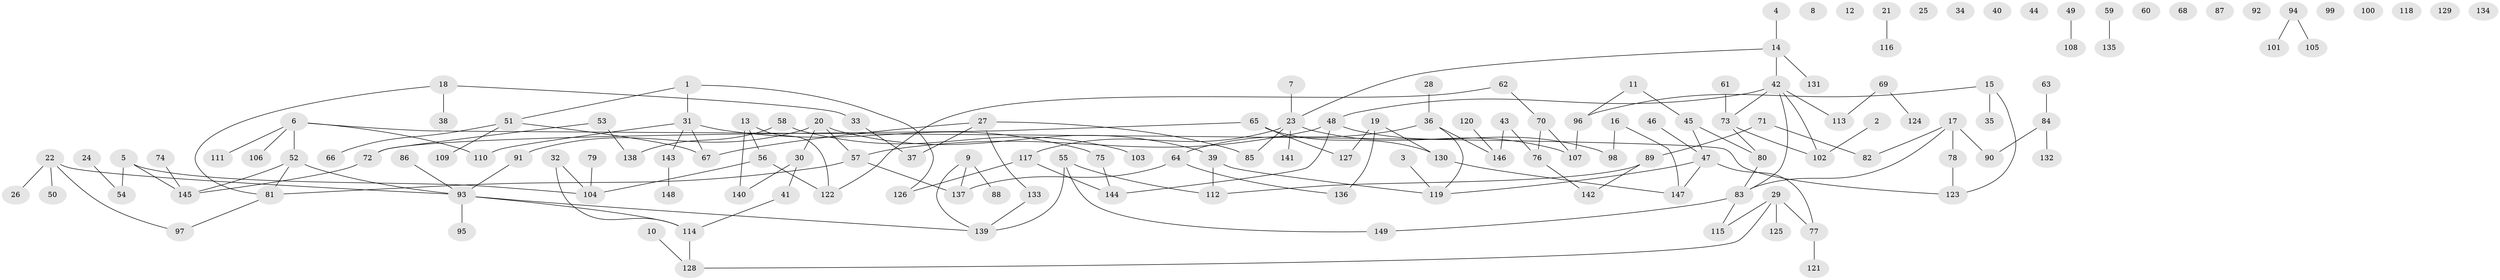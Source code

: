 // Generated by graph-tools (version 1.1) at 2025/49/03/09/25 03:49:12]
// undirected, 149 vertices, 162 edges
graph export_dot {
graph [start="1"]
  node [color=gray90,style=filled];
  1;
  2;
  3;
  4;
  5;
  6;
  7;
  8;
  9;
  10;
  11;
  12;
  13;
  14;
  15;
  16;
  17;
  18;
  19;
  20;
  21;
  22;
  23;
  24;
  25;
  26;
  27;
  28;
  29;
  30;
  31;
  32;
  33;
  34;
  35;
  36;
  37;
  38;
  39;
  40;
  41;
  42;
  43;
  44;
  45;
  46;
  47;
  48;
  49;
  50;
  51;
  52;
  53;
  54;
  55;
  56;
  57;
  58;
  59;
  60;
  61;
  62;
  63;
  64;
  65;
  66;
  67;
  68;
  69;
  70;
  71;
  72;
  73;
  74;
  75;
  76;
  77;
  78;
  79;
  80;
  81;
  82;
  83;
  84;
  85;
  86;
  87;
  88;
  89;
  90;
  91;
  92;
  93;
  94;
  95;
  96;
  97;
  98;
  99;
  100;
  101;
  102;
  103;
  104;
  105;
  106;
  107;
  108;
  109;
  110;
  111;
  112;
  113;
  114;
  115;
  116;
  117;
  118;
  119;
  120;
  121;
  122;
  123;
  124;
  125;
  126;
  127;
  128;
  129;
  130;
  131;
  132;
  133;
  134;
  135;
  136;
  137;
  138;
  139;
  140;
  141;
  142;
  143;
  144;
  145;
  146;
  147;
  148;
  149;
  1 -- 31;
  1 -- 51;
  1 -- 126;
  2 -- 102;
  3 -- 119;
  4 -- 14;
  5 -- 54;
  5 -- 104;
  5 -- 145;
  6 -- 52;
  6 -- 106;
  6 -- 110;
  6 -- 111;
  6 -- 123;
  7 -- 23;
  9 -- 88;
  9 -- 137;
  9 -- 139;
  10 -- 128;
  11 -- 45;
  11 -- 96;
  13 -- 56;
  13 -- 122;
  13 -- 140;
  14 -- 23;
  14 -- 42;
  14 -- 131;
  15 -- 35;
  15 -- 96;
  15 -- 123;
  16 -- 98;
  16 -- 147;
  17 -- 78;
  17 -- 82;
  17 -- 83;
  17 -- 90;
  18 -- 33;
  18 -- 38;
  18 -- 81;
  19 -- 127;
  19 -- 130;
  19 -- 136;
  20 -- 30;
  20 -- 39;
  20 -- 57;
  20 -- 91;
  21 -- 116;
  22 -- 26;
  22 -- 50;
  22 -- 93;
  22 -- 97;
  23 -- 85;
  23 -- 107;
  23 -- 117;
  23 -- 141;
  24 -- 54;
  27 -- 37;
  27 -- 67;
  27 -- 85;
  27 -- 133;
  28 -- 36;
  29 -- 77;
  29 -- 115;
  29 -- 125;
  29 -- 128;
  30 -- 41;
  30 -- 140;
  31 -- 67;
  31 -- 75;
  31 -- 110;
  31 -- 143;
  32 -- 104;
  32 -- 114;
  33 -- 37;
  36 -- 64;
  36 -- 119;
  36 -- 146;
  39 -- 112;
  39 -- 119;
  41 -- 114;
  42 -- 48;
  42 -- 73;
  42 -- 83;
  42 -- 102;
  42 -- 113;
  43 -- 76;
  43 -- 146;
  45 -- 47;
  45 -- 80;
  46 -- 47;
  47 -- 77;
  47 -- 119;
  47 -- 147;
  48 -- 57;
  48 -- 98;
  48 -- 144;
  49 -- 108;
  51 -- 66;
  51 -- 67;
  51 -- 109;
  52 -- 81;
  52 -- 93;
  52 -- 145;
  53 -- 72;
  53 -- 138;
  55 -- 112;
  55 -- 139;
  55 -- 149;
  56 -- 104;
  56 -- 122;
  57 -- 81;
  57 -- 137;
  58 -- 103;
  58 -- 138;
  59 -- 135;
  61 -- 73;
  62 -- 70;
  62 -- 122;
  63 -- 84;
  64 -- 136;
  64 -- 137;
  65 -- 72;
  65 -- 127;
  65 -- 130;
  69 -- 113;
  69 -- 124;
  70 -- 76;
  70 -- 107;
  71 -- 82;
  71 -- 89;
  72 -- 145;
  73 -- 80;
  73 -- 102;
  74 -- 145;
  75 -- 144;
  76 -- 142;
  77 -- 121;
  78 -- 123;
  79 -- 104;
  80 -- 83;
  81 -- 97;
  83 -- 115;
  83 -- 149;
  84 -- 90;
  84 -- 132;
  86 -- 93;
  89 -- 112;
  89 -- 142;
  91 -- 93;
  93 -- 95;
  93 -- 114;
  93 -- 139;
  94 -- 101;
  94 -- 105;
  96 -- 107;
  114 -- 128;
  117 -- 126;
  117 -- 144;
  120 -- 146;
  130 -- 147;
  133 -- 139;
  143 -- 148;
}

